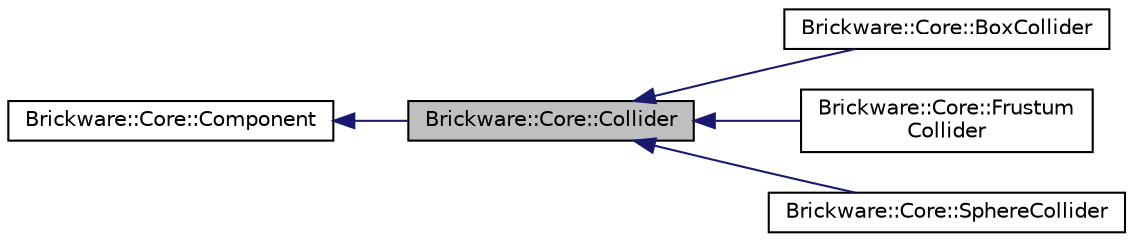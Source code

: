 digraph "Brickware::Core::Collider"
{
  edge [fontname="Helvetica",fontsize="10",labelfontname="Helvetica",labelfontsize="10"];
  node [fontname="Helvetica",fontsize="10",shape=record];
  rankdir="LR";
  Node1 [label="Brickware::Core::Collider",height=0.2,width=0.4,color="black", fillcolor="grey75", style="filled", fontcolor="black"];
  Node2 -> Node1 [dir="back",color="midnightblue",fontsize="10",style="solid",fontname="Helvetica"];
  Node2 [label="Brickware::Core::Component",height=0.2,width=0.4,color="black", fillcolor="white", style="filled",URL="$classBrickware_1_1Core_1_1Component.html"];
  Node1 -> Node3 [dir="back",color="midnightblue",fontsize="10",style="solid",fontname="Helvetica"];
  Node3 [label="Brickware::Core::BoxCollider",height=0.2,width=0.4,color="black", fillcolor="white", style="filled",URL="$classBrickware_1_1Core_1_1BoxCollider.html"];
  Node1 -> Node4 [dir="back",color="midnightblue",fontsize="10",style="solid",fontname="Helvetica"];
  Node4 [label="Brickware::Core::Frustum\lCollider",height=0.2,width=0.4,color="black", fillcolor="white", style="filled",URL="$classBrickware_1_1Core_1_1FrustumCollider.html"];
  Node1 -> Node5 [dir="back",color="midnightblue",fontsize="10",style="solid",fontname="Helvetica"];
  Node5 [label="Brickware::Core::SphereCollider",height=0.2,width=0.4,color="black", fillcolor="white", style="filled",URL="$classBrickware_1_1Core_1_1SphereCollider.html"];
}

